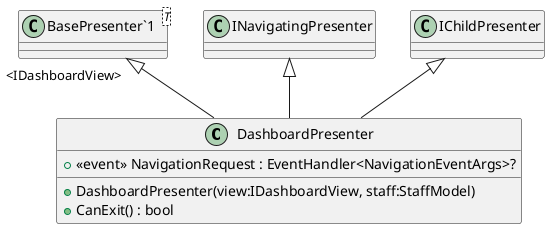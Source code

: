 @startuml
class DashboardPresenter {
    +  <<event>> NavigationRequest : EventHandler<NavigationEventArgs>? 
    + DashboardPresenter(view:IDashboardView, staff:StaffModel)
    + CanExit() : bool
}
class "BasePresenter`1"<T> {
}
"BasePresenter`1" "<IDashboardView>" <|-- DashboardPresenter
INavigatingPresenter <|-- DashboardPresenter
IChildPresenter <|-- DashboardPresenter
@enduml
